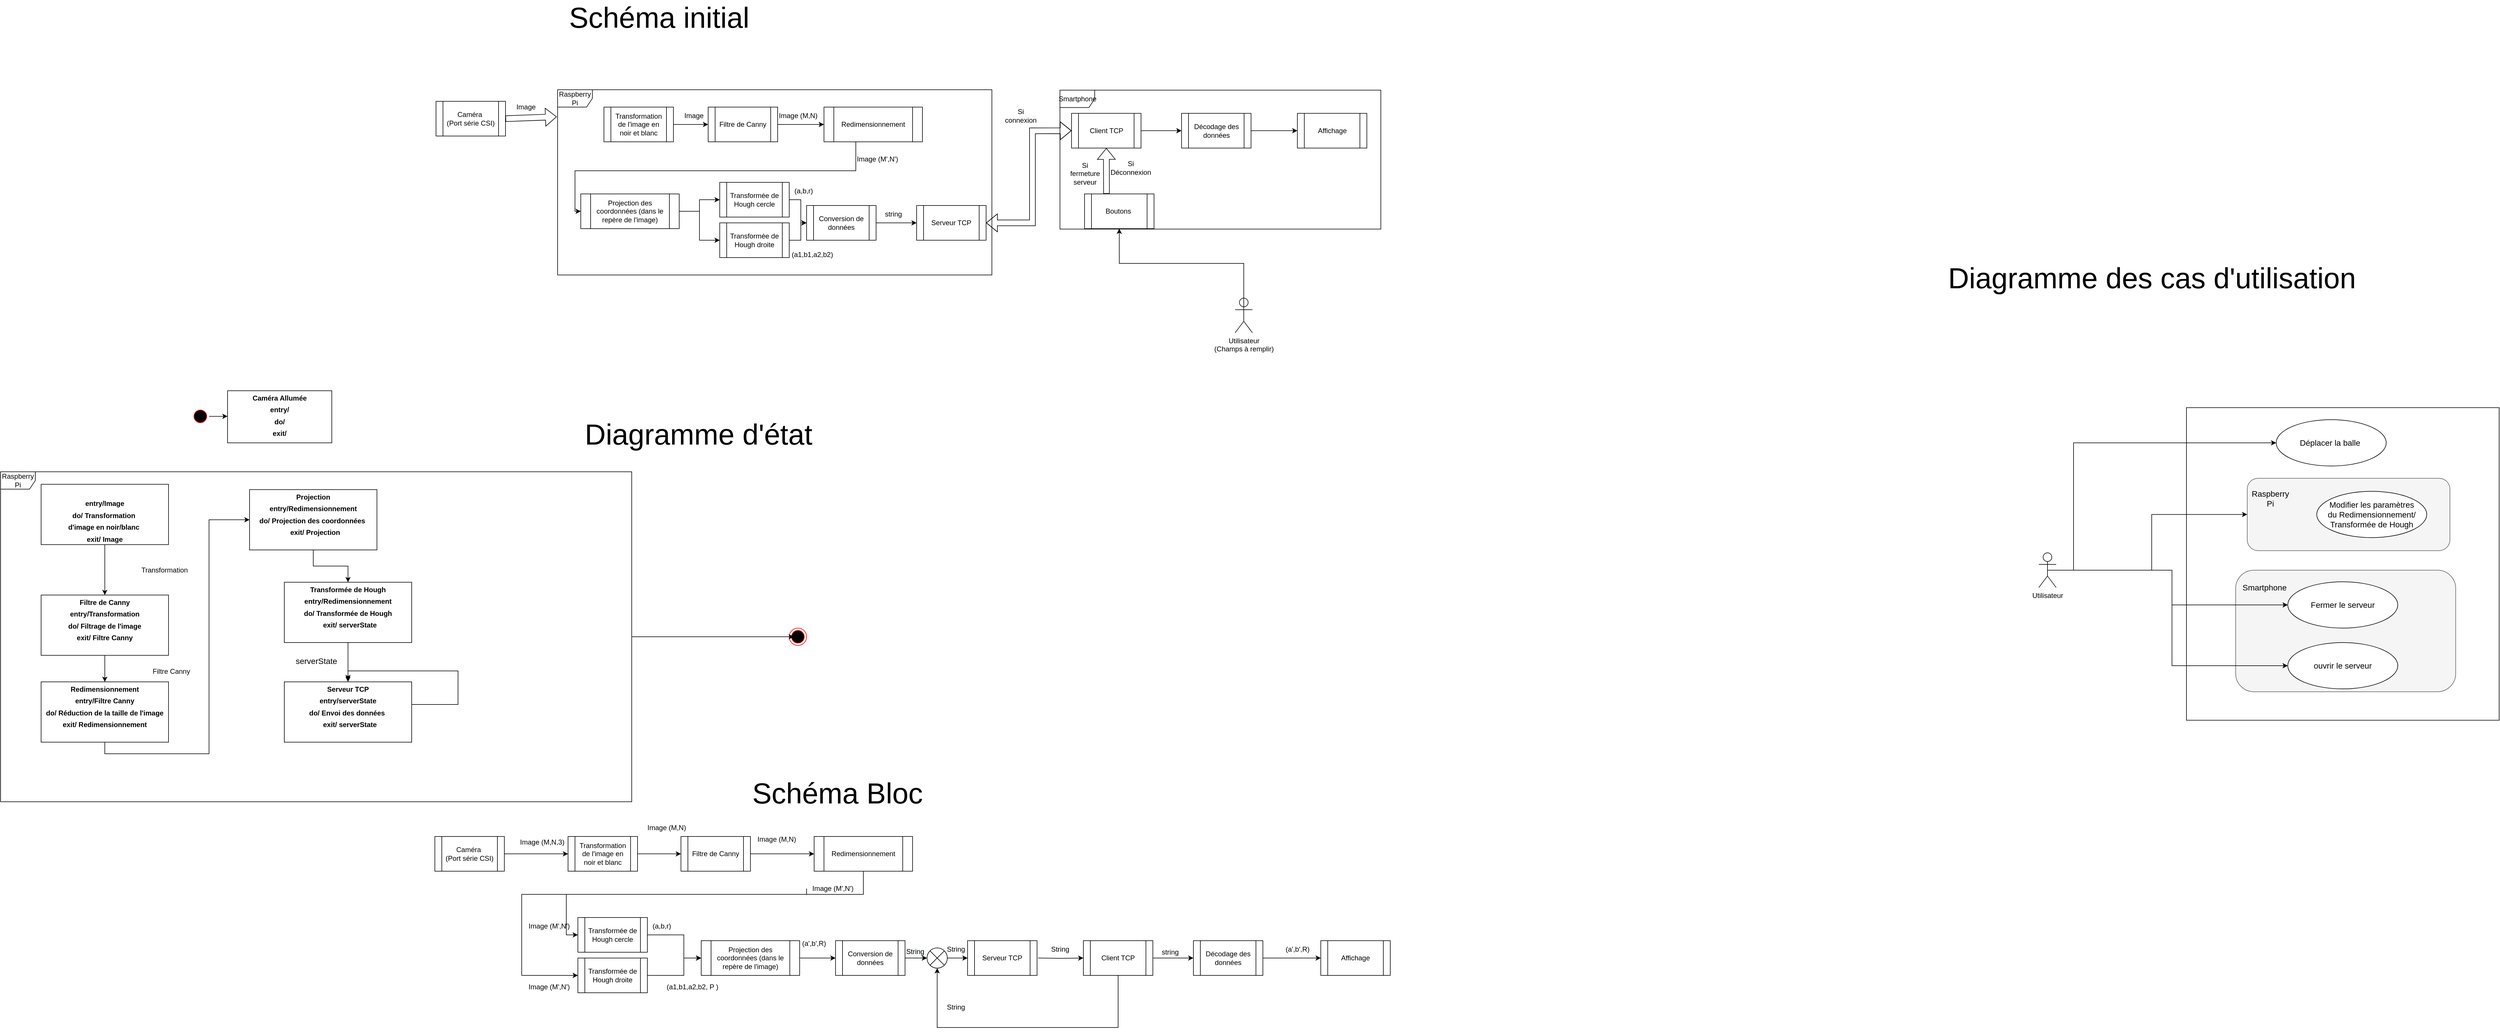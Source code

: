 <mxfile version="18.1.3" type="device"><diagram id="ZWB_1lL8e56oVTvTysJe" name="Page-1"><mxGraphModel dx="2557" dy="2037" grid="1" gridSize="10" guides="1" tooltips="1" connect="1" arrows="1" fold="1" page="1" pageScale="1" pageWidth="827" pageHeight="1169" math="0" shadow="0"><root><mxCell id="0"/><mxCell id="1" parent="0"/><mxCell id="483aCq9XH-C7kz95QiJI-36" value="Raspberry Pi" style="shape=umlFrame;whiteSpace=wrap;html=1;" vertex="1" parent="1"><mxGeometry x="-730" y="150" width="1090" height="570" as="geometry"/></mxCell><mxCell id="483aCq9XH-C7kz95QiJI-91" value="&lt;font style=&quot;font-size: 50px;&quot;&gt;Schéma Bloc&lt;/font&gt;" style="text;html=1;align=center;verticalAlign=middle;resizable=0;points=[];autosize=1;strokeColor=none;fillColor=none;" vertex="1" parent="1"><mxGeometry x="560" y="690" width="310" height="30" as="geometry"/></mxCell><mxCell id="483aCq9XH-C7kz95QiJI-96" value="&lt;font style=&quot;font-size: 50px;&quot;&gt;Diagramme d'état&lt;/font&gt;" style="text;html=1;align=center;verticalAlign=middle;resizable=0;points=[];autosize=1;strokeColor=none;fillColor=none;" vertex="1" parent="1"><mxGeometry x="270" y="70" width="410" height="30" as="geometry"/></mxCell><mxCell id="483aCq9XH-C7kz95QiJI-140" value="Transformation de l'image en noir et blanc" style="shape=process;whiteSpace=wrap;html=1;backgroundOutline=1;" vertex="1" parent="1"><mxGeometry x="250" y="780" width="120" height="60" as="geometry"/></mxCell><mxCell id="483aCq9XH-C7kz95QiJI-142" value="Filtre de Canny" style="shape=process;whiteSpace=wrap;html=1;backgroundOutline=1;" vertex="1" parent="1"><mxGeometry x="445" y="780" width="120" height="60" as="geometry"/></mxCell><mxCell id="483aCq9XH-C7kz95QiJI-144" value="Redimensionnement" style="shape=process;whiteSpace=wrap;html=1;backgroundOutline=1;" vertex="1" parent="1"><mxGeometry x="675" y="780" width="170" height="60" as="geometry"/></mxCell><mxCell id="483aCq9XH-C7kz95QiJI-146" value="Transformée de Hough droite" style="shape=process;whiteSpace=wrap;html=1;backgroundOutline=1;" vertex="1" parent="1"><mxGeometry x="267" y="990" width="120" height="60" as="geometry"/></mxCell><mxCell id="483aCq9XH-C7kz95QiJI-148" value="Transformée de Hough cercle" style="shape=process;whiteSpace=wrap;html=1;backgroundOutline=1;" vertex="1" parent="1"><mxGeometry x="267" y="920" width="120" height="60" as="geometry"/></mxCell><mxCell id="483aCq9XH-C7kz95QiJI-150" value="Conversion de données" style="shape=process;whiteSpace=wrap;html=1;backgroundOutline=1;" vertex="1" parent="1"><mxGeometry x="712" y="960" width="120" height="60" as="geometry"/></mxCell><mxCell id="483aCq9XH-C7kz95QiJI-158" value="Caméra&amp;nbsp;&lt;br&gt;(Port série CSI)" style="shape=process;whiteSpace=wrap;html=1;backgroundOutline=1;" vertex="1" parent="1"><mxGeometry x="20" y="780" width="120" height="60" as="geometry"/></mxCell><mxCell id="483aCq9XH-C7kz95QiJI-161" value="Client TCP" style="shape=process;whiteSpace=wrap;html=1;backgroundOutline=1;" vertex="1" parent="1"><mxGeometry x="1140" y="960" width="120" height="60" as="geometry"/></mxCell><mxCell id="483aCq9XH-C7kz95QiJI-163" value="Décodage des données" style="shape=process;whiteSpace=wrap;html=1;backgroundOutline=1;" vertex="1" parent="1"><mxGeometry x="1330" y="960" width="120" height="60" as="geometry"/></mxCell><mxCell id="483aCq9XH-C7kz95QiJI-164" value="Affichage" style="shape=process;whiteSpace=wrap;html=1;backgroundOutline=1;" vertex="1" parent="1"><mxGeometry x="1550" y="960" width="120" height="60" as="geometry"/></mxCell><mxCell id="483aCq9XH-C7kz95QiJI-170" value="Image (M,N,3)" style="text;html=1;align=center;verticalAlign=middle;resizable=0;points=[];autosize=1;strokeColor=none;fillColor=none;" vertex="1" parent="1"><mxGeometry x="160" y="780" width="90" height="20" as="geometry"/></mxCell><mxCell id="483aCq9XH-C7kz95QiJI-174" value="(a,b,r)" style="text;html=1;strokeColor=none;fillColor=none;align=center;verticalAlign=middle;whiteSpace=wrap;rounded=0;" vertex="1" parent="1"><mxGeometry x="382" y="920" width="60" height="30" as="geometry"/></mxCell><mxCell id="483aCq9XH-C7kz95QiJI-178" value="&lt;span style=&quot;color: rgb(0, 0, 0); font-family: Helvetica; font-size: 12px; font-style: normal; font-variant-ligatures: normal; font-variant-caps: normal; font-weight: 400; letter-spacing: normal; orphans: 2; text-align: center; text-indent: 0px; text-transform: none; widows: 2; word-spacing: 0px; -webkit-text-stroke-width: 0px; background-color: rgb(248, 249, 250); text-decoration-thickness: initial; text-decoration-style: initial; text-decoration-color: initial; float: none; display: inline !important;&quot;&gt;String&lt;/span&gt;" style="text;whiteSpace=wrap;html=1;fontSize=12;" vertex="1" parent="1"><mxGeometry x="832" y="965" width="50" height="30" as="geometry"/></mxCell><mxCell id="483aCq9XH-C7kz95QiJI-184" value="Image (M,N)" style="text;html=1;align=center;verticalAlign=middle;resizable=0;points=[];autosize=1;strokeColor=none;fillColor=none;" vertex="1" parent="1"><mxGeometry x="380" y="755" width="80" height="20" as="geometry"/></mxCell><mxCell id="483aCq9XH-C7kz95QiJI-186" value="Image (M,N)" style="text;html=1;align=center;verticalAlign=middle;resizable=0;points=[];autosize=1;strokeColor=none;fillColor=none;" vertex="1" parent="1"><mxGeometry x="570" y="775" width="80" height="20" as="geometry"/></mxCell><mxCell id="483aCq9XH-C7kz95QiJI-187" value="String" style="text;html=1;strokeColor=none;fillColor=none;align=center;verticalAlign=middle;whiteSpace=wrap;rounded=0;fontSize=12;" vertex="1" parent="1"><mxGeometry x="890" y="1060" width="60" height="30" as="geometry"/></mxCell><mxCell id="483aCq9XH-C7kz95QiJI-188" value="String" style="text;html=1;strokeColor=none;fillColor=none;align=center;verticalAlign=middle;whiteSpace=wrap;rounded=0;fontSize=12;" vertex="1" parent="1"><mxGeometry x="1070" y="960" width="60" height="30" as="geometry"/></mxCell><mxCell id="483aCq9XH-C7kz95QiJI-190" value="string" style="text;html=1;strokeColor=none;fillColor=none;align=center;verticalAlign=middle;whiteSpace=wrap;rounded=0;fontSize=12;" vertex="1" parent="1"><mxGeometry x="1260" y="965" width="60" height="30" as="geometry"/></mxCell><mxCell id="483aCq9XH-C7kz95QiJI-193" value="Image (M',N')" style="text;html=1;align=center;verticalAlign=middle;resizable=0;points=[];autosize=1;strokeColor=none;fillColor=none;" vertex="1" parent="1"><mxGeometry x="172" y="925" width="90" height="20" as="geometry"/></mxCell><mxCell id="483aCq9XH-C7kz95QiJI-194" value="Image (M',N')" style="text;html=1;align=center;verticalAlign=middle;resizable=0;points=[];autosize=1;strokeColor=none;fillColor=none;" vertex="1" parent="1"><mxGeometry x="172" y="1030" width="90" height="20" as="geometry"/></mxCell><mxCell id="483aCq9XH-C7kz95QiJI-196" value="Raspberry Pi" style="shape=umlFrame;whiteSpace=wrap;html=1;" vertex="1" parent="1"><mxGeometry x="232" y="-510" width="750" height="320" as="geometry"/></mxCell><mxCell id="483aCq9XH-C7kz95QiJI-198" value="Transformation de l'image en noir et blanc" style="shape=process;whiteSpace=wrap;html=1;backgroundOutline=1;" vertex="1" parent="1"><mxGeometry x="312" y="-480" width="120" height="60" as="geometry"/></mxCell><mxCell id="483aCq9XH-C7kz95QiJI-200" value="Filtre de Canny" style="shape=process;whiteSpace=wrap;html=1;backgroundOutline=1;" vertex="1" parent="1"><mxGeometry x="492" y="-480" width="120" height="60" as="geometry"/></mxCell><mxCell id="483aCq9XH-C7kz95QiJI-202" value="Redimensionnement" style="shape=process;whiteSpace=wrap;html=1;backgroundOutline=1;" vertex="1" parent="1"><mxGeometry x="692" y="-480" width="170" height="60" as="geometry"/></mxCell><mxCell id="483aCq9XH-C7kz95QiJI-204" value="Transformée de Hough droite" style="shape=process;whiteSpace=wrap;html=1;backgroundOutline=1;" vertex="1" parent="1"><mxGeometry x="512" y="-280" width="120" height="60" as="geometry"/></mxCell><mxCell id="483aCq9XH-C7kz95QiJI-206" value="Transformée de Hough cercle" style="shape=process;whiteSpace=wrap;html=1;backgroundOutline=1;" vertex="1" parent="1"><mxGeometry x="512" y="-350" width="120" height="60" as="geometry"/></mxCell><mxCell id="483aCq9XH-C7kz95QiJI-208" value="Conversion de données" style="shape=process;whiteSpace=wrap;html=1;backgroundOutline=1;" vertex="1" parent="1"><mxGeometry x="662" y="-310" width="120" height="60" as="geometry"/></mxCell><mxCell id="483aCq9XH-C7kz95QiJI-209" value="Serveur TCP" style="shape=process;whiteSpace=wrap;html=1;backgroundOutline=1;" vertex="1" parent="1"><mxGeometry x="852" y="-310" width="120" height="60" as="geometry"/></mxCell><mxCell id="483aCq9XH-C7kz95QiJI-212" value="Projection des coordonnées (dans le repère de l'image)" style="shape=process;whiteSpace=wrap;html=1;backgroundOutline=1;" vertex="1" parent="1"><mxGeometry x="272" y="-330" width="170" height="60" as="geometry"/></mxCell><mxCell id="483aCq9XH-C7kz95QiJI-213" value="Si Déconnexion" style="text;html=1;strokeColor=none;fillColor=none;align=center;verticalAlign=middle;whiteSpace=wrap;rounded=0;" vertex="1" parent="1"><mxGeometry x="1192" y="-390" width="60" height="30" as="geometry"/></mxCell><mxCell id="483aCq9XH-C7kz95QiJI-214" value="Si fermeture serveur" style="text;html=1;strokeColor=none;fillColor=none;align=center;verticalAlign=middle;whiteSpace=wrap;rounded=0;" vertex="1" parent="1"><mxGeometry x="1113" y="-380" width="60" height="30" as="geometry"/></mxCell><mxCell id="483aCq9XH-C7kz95QiJI-215" value="Si connexion" style="text;html=1;strokeColor=none;fillColor=none;align=center;verticalAlign=middle;whiteSpace=wrap;rounded=0;" vertex="1" parent="1"><mxGeometry x="1002" y="-480" width="60" height="30" as="geometry"/></mxCell><mxCell id="483aCq9XH-C7kz95QiJI-216" value="Caméra&amp;nbsp;&lt;br&gt;(Port série CSI)" style="shape=process;whiteSpace=wrap;html=1;backgroundOutline=1;" vertex="1" parent="1"><mxGeometry x="22" y="-490" width="120" height="60" as="geometry"/></mxCell><mxCell id="483aCq9XH-C7kz95QiJI-217" value="Smartphone" style="shape=umlFrame;whiteSpace=wrap;html=1;" vertex="1" parent="1"><mxGeometry x="1099.55" y="-509.2" width="554.15" height="240" as="geometry"/></mxCell><mxCell id="483aCq9XH-C7kz95QiJI-219" value="Client TCP" style="shape=process;whiteSpace=wrap;html=1;backgroundOutline=1;" vertex="1" parent="1"><mxGeometry x="1119.55" y="-469.2" width="120" height="60" as="geometry"/></mxCell><mxCell id="483aCq9XH-C7kz95QiJI-221" value="Décodage des données" style="shape=process;whiteSpace=wrap;html=1;backgroundOutline=1;" vertex="1" parent="1"><mxGeometry x="1309.55" y="-469.2" width="120" height="60" as="geometry"/></mxCell><mxCell id="483aCq9XH-C7kz95QiJI-222" value="Affichage" style="shape=process;whiteSpace=wrap;html=1;backgroundOutline=1;" vertex="1" parent="1"><mxGeometry x="1509.55" y="-469.2" width="120" height="60" as="geometry"/></mxCell><mxCell id="483aCq9XH-C7kz95QiJI-223" value="Boutons&amp;nbsp;" style="shape=process;whiteSpace=wrap;html=1;backgroundOutline=1;" vertex="1" parent="1"><mxGeometry x="1142" y="-330" width="120" height="60" as="geometry"/></mxCell><mxCell id="483aCq9XH-C7kz95QiJI-226" value="Utilisateur&lt;br&gt;(Champs à remplir)" style="shape=umlActor;verticalLabelPosition=bottom;verticalAlign=top;html=1;outlineConnect=0;" vertex="1" parent="1"><mxGeometry x="1402" y="-150" width="30" height="60" as="geometry"/></mxCell><mxCell id="483aCq9XH-C7kz95QiJI-228" value="Image" style="text;html=1;align=center;verticalAlign=middle;resizable=0;points=[];autosize=1;strokeColor=none;fillColor=none;" vertex="1" parent="1"><mxGeometry x="152" y="-490" width="50" height="20" as="geometry"/></mxCell><mxCell id="483aCq9XH-C7kz95QiJI-229" value="Image" style="text;html=1;align=center;verticalAlign=middle;resizable=0;points=[];autosize=1;strokeColor=none;fillColor=none;" vertex="1" parent="1"><mxGeometry x="442" y="-475" width="50" height="20" as="geometry"/></mxCell><mxCell id="483aCq9XH-C7kz95QiJI-230" value="Image (M,N)" style="text;html=1;align=center;verticalAlign=middle;resizable=0;points=[];autosize=1;strokeColor=none;fillColor=none;" vertex="1" parent="1"><mxGeometry x="607" y="-475" width="80" height="20" as="geometry"/></mxCell><mxCell id="483aCq9XH-C7kz95QiJI-231" value="Image (M',N')" style="text;html=1;align=center;verticalAlign=middle;resizable=0;points=[];autosize=1;strokeColor=none;fillColor=none;" vertex="1" parent="1"><mxGeometry x="739" y="-400" width="90" height="20" as="geometry"/></mxCell><mxCell id="483aCq9XH-C7kz95QiJI-232" value="(a,b,r)" style="text;html=1;strokeColor=none;fillColor=none;align=center;verticalAlign=middle;whiteSpace=wrap;rounded=0;" vertex="1" parent="1"><mxGeometry x="627" y="-350" width="60" height="30" as="geometry"/></mxCell><mxCell id="483aCq9XH-C7kz95QiJI-233" value="(a1,b1,a2,b2)" style="text;html=1;strokeColor=none;fillColor=none;align=center;verticalAlign=middle;whiteSpace=wrap;rounded=0;" vertex="1" parent="1"><mxGeometry x="642" y="-240" width="60" height="30" as="geometry"/></mxCell><mxCell id="483aCq9XH-C7kz95QiJI-234" value="string" style="text;html=1;strokeColor=none;fillColor=none;align=center;verticalAlign=middle;whiteSpace=wrap;rounded=0;" vertex="1" parent="1"><mxGeometry x="782" y="-310" width="60" height="30" as="geometry"/></mxCell><mxCell id="483aCq9XH-C7kz95QiJI-235" value="&lt;span style=&quot;font-size: 50px;&quot;&gt;Schéma initial&lt;/span&gt;" style="text;html=1;align=center;verticalAlign=middle;resizable=0;points=[];autosize=1;strokeColor=none;fillColor=none;" vertex="1" parent="1"><mxGeometry x="242" y="-650" width="330" height="30" as="geometry"/></mxCell><mxCell id="483aCq9XH-C7kz95QiJI-237" value="" style="ellipse;html=1;shape=endState;fillColor=#000000;strokeColor=#ff0000;fontSize=12;" vertex="1" parent="1"><mxGeometry x="632" y="420" width="30" height="30" as="geometry"/></mxCell><mxCell id="483aCq9XH-C7kz95QiJI-238" value="" style="ellipse;html=1;shape=startState;fillColor=#000000;strokeColor=#ff0000;fontSize=12;" vertex="1" parent="1"><mxGeometry x="-400" y="39.2" width="30" height="30" as="geometry"/></mxCell><mxCell id="483aCq9XH-C7kz95QiJI-243" value="&lt;p style=&quot;margin:0px;margin-top:6px;text-align:center;&quot;&gt;&lt;b&gt;Caméra Allumée&lt;/b&gt;&lt;/p&gt;&lt;p style=&quot;margin:0px;margin-top:6px;text-align:center;&quot;&gt;&lt;b&gt;entry/&lt;/b&gt;&lt;/p&gt;&lt;p style=&quot;margin:0px;margin-top:6px;text-align:center;&quot;&gt;&lt;b&gt;do/&lt;/b&gt;&lt;/p&gt;&lt;p style=&quot;margin:0px;margin-top:6px;text-align:center;&quot;&gt;&lt;b&gt;exit/&lt;/b&gt;&lt;/p&gt;" style="align=left;overflow=fill;html=1;dropTarget=0;fontSize=12;" vertex="1" parent="1"><mxGeometry x="-338" y="10" width="180" height="90" as="geometry"/></mxCell><mxCell id="483aCq9XH-C7kz95QiJI-246" value="Projection des coordonnées (dans le repère de l'image)" style="shape=process;whiteSpace=wrap;html=1;backgroundOutline=1;" vertex="1" parent="1"><mxGeometry x="480" y="960" width="170" height="60" as="geometry"/></mxCell><mxCell id="483aCq9XH-C7kz95QiJI-249" value="(a',b',R)" style="text;html=1;strokeColor=none;fillColor=none;align=center;verticalAlign=middle;whiteSpace=wrap;rounded=0;" vertex="1" parent="1"><mxGeometry x="645" y="950" width="60" height="30" as="geometry"/></mxCell><mxCell id="483aCq9XH-C7kz95QiJI-250" value="(a1,b1,a2,b2, P )" style="text;html=1;strokeColor=none;fillColor=none;align=center;verticalAlign=middle;whiteSpace=wrap;rounded=0;" vertex="1" parent="1"><mxGeometry x="340" y="1025" width="250" height="30" as="geometry"/></mxCell><mxCell id="483aCq9XH-C7kz95QiJI-251" value="(a',b',R)" style="text;html=1;strokeColor=none;fillColor=none;align=center;verticalAlign=middle;whiteSpace=wrap;rounded=0;" vertex="1" parent="1"><mxGeometry x="1480" y="960" width="60" height="30" as="geometry"/></mxCell><mxCell id="483aCq9XH-C7kz95QiJI-253" value="Serveur TCP" style="shape=process;whiteSpace=wrap;html=1;backgroundOutline=1;" vertex="1" parent="1"><mxGeometry x="940" y="960" width="120" height="60" as="geometry"/></mxCell><mxCell id="483aCq9XH-C7kz95QiJI-254" value="" style="verticalLabelPosition=bottom;verticalAlign=top;html=1;shape=mxgraph.flowchart.or;fontSize=12;" vertex="1" parent="1"><mxGeometry x="870" y="972.5" width="35" height="35" as="geometry"/></mxCell><mxCell id="483aCq9XH-C7kz95QiJI-256" value="String" style="text;html=1;strokeColor=none;fillColor=none;align=center;verticalAlign=middle;whiteSpace=wrap;rounded=0;fontSize=12;" vertex="1" parent="1"><mxGeometry x="890" y="960" width="60" height="30" as="geometry"/></mxCell><mxCell id="483aCq9XH-C7kz95QiJI-173" value="Image (M',N')" style="text;html=1;align=center;verticalAlign=middle;resizable=0;points=[];autosize=1;strokeColor=none;fillColor=none;" vertex="1" parent="1"><mxGeometry x="662" y="860" width="90" height="20" as="geometry"/></mxCell><mxCell id="483aCq9XH-C7kz95QiJI-259" value="&lt;p style=&quot;margin:0px;margin-top:6px;text-align:center;&quot;&gt;&lt;br&gt;&lt;/p&gt;&lt;p style=&quot;margin:0px;margin-top:6px;text-align:center;&quot;&gt;&lt;b&gt;entry/Image&lt;/b&gt;&lt;/p&gt;&lt;p style=&quot;margin:0px;margin-top:6px;text-align:center;&quot;&gt;&lt;b style=&quot;background-color: initial;&quot;&gt;do/ Transformation&amp;nbsp;&lt;/b&gt;&lt;/p&gt;&lt;p style=&quot;margin:0px;margin-top:6px;text-align:center;&quot;&gt;&lt;b style=&quot;background-color: initial;&quot;&gt;d'image en noir/blanc&amp;nbsp;&lt;/b&gt;&lt;/p&gt;&lt;p style=&quot;margin:0px;margin-top:6px;text-align:center;&quot;&gt;&lt;b style=&quot;background-color: initial;&quot;&gt;exit/ Image&lt;/b&gt;&lt;/p&gt;" style="align=left;overflow=fill;html=1;dropTarget=0;fontSize=12;" vertex="1" parent="1"><mxGeometry x="-660" y="171.6" width="220" height="104.2" as="geometry"/></mxCell><mxCell id="483aCq9XH-C7kz95QiJI-262" value="&lt;p style=&quot;margin:0px;margin-top:6px;text-align:center;&quot;&gt;&lt;b style=&quot;background-color: initial;&quot;&gt;Filtre de Canny&lt;/b&gt;&lt;br&gt;&lt;/p&gt;&lt;p style=&quot;margin:0px;margin-top:6px;text-align:center;&quot;&gt;&lt;b&gt;entry/Transformation&lt;/b&gt;&lt;/p&gt;&lt;p style=&quot;margin:0px;margin-top:6px;text-align:center;&quot;&gt;&lt;b style=&quot;background-color: initial;&quot;&gt;do/&lt;/b&gt;&lt;b style=&quot;background-color: initial;&quot;&gt;&amp;nbsp;Filtrage de l'image&lt;/b&gt;&lt;/p&gt;&lt;p style=&quot;margin:0px;margin-top:6px;text-align:center;&quot;&gt;&lt;b style=&quot;background-color: initial;&quot;&gt;exit/ Filtre Canny&lt;/b&gt;&lt;/p&gt;" style="align=left;overflow=fill;html=1;dropTarget=0;fontSize=12;" vertex="1" parent="1"><mxGeometry x="-660" y="362.9" width="220" height="104.2" as="geometry"/></mxCell><mxCell id="483aCq9XH-C7kz95QiJI-264" value="Transformation&amp;nbsp;" style="text;html=1;strokeColor=none;fillColor=none;align=center;verticalAlign=middle;whiteSpace=wrap;rounded=0;fontSize=12;" vertex="1" parent="1"><mxGeometry x="-520" y="305" width="150" height="30" as="geometry"/></mxCell><mxCell id="483aCq9XH-C7kz95QiJI-265" value="&lt;p style=&quot;margin:0px;margin-top:6px;text-align:center;&quot;&gt;&lt;b style=&quot;background-color: initial;&quot;&gt;Redimensionnement&lt;/b&gt;&lt;br&gt;&lt;/p&gt;&lt;p style=&quot;margin:0px;margin-top:6px;text-align:center;&quot;&gt;&lt;b&gt;entry/Filtre Canny&lt;/b&gt;&lt;/p&gt;&lt;p style=&quot;margin:0px;margin-top:6px;text-align:center;&quot;&gt;&lt;b style=&quot;background-color: initial;&quot;&gt;do/&lt;/b&gt;&lt;b style=&quot;background-color: initial;&quot;&gt;&amp;nbsp;Réduction de la taille de l'image&lt;/b&gt;&lt;/p&gt;&lt;p style=&quot;margin:0px;margin-top:6px;text-align:center;&quot;&gt;&lt;b style=&quot;background-color: initial;&quot;&gt;exit/ Redimensionnement&lt;/b&gt;&lt;/p&gt;" style="align=left;overflow=fill;html=1;dropTarget=0;fontSize=12;" vertex="1" parent="1"><mxGeometry x="-660" y="512.9" width="220" height="104.2" as="geometry"/></mxCell><mxCell id="483aCq9XH-C7kz95QiJI-267" value="Filtre Canny" style="text;html=1;strokeColor=none;fillColor=none;align=center;verticalAlign=middle;whiteSpace=wrap;rounded=0;fontSize=12;" vertex="1" parent="1"><mxGeometry x="-510" y="480" width="150" height="30" as="geometry"/></mxCell><mxCell id="483aCq9XH-C7kz95QiJI-269" value="&lt;p style=&quot;margin:0px;margin-top:6px;text-align:center;&quot;&gt;&lt;b&gt;Projection&lt;/b&gt;&lt;br&gt;&lt;/p&gt;&lt;p style=&quot;margin:0px;margin-top:6px;text-align:center;&quot;&gt;&lt;b&gt;entry/Redimensionnement&lt;/b&gt;&lt;/p&gt;&lt;p style=&quot;margin:0px;margin-top:6px;text-align:center;&quot;&gt;&lt;b style=&quot;background-color: initial;&quot;&gt;do/ Projection des coordonnées&amp;nbsp;&lt;/b&gt;&lt;/p&gt;&lt;p style=&quot;margin:0px;margin-top:6px;text-align:center;&quot;&gt;&lt;b style=&quot;background-color: initial;&quot;&gt;&amp;nbsp;&amp;nbsp;&lt;/b&gt;&lt;b style=&quot;background-color: initial;&quot;&gt;exit/ Projection&lt;/b&gt;&lt;/p&gt;" style="align=left;overflow=fill;html=1;dropTarget=0;fontSize=12;" vertex="1" parent="1"><mxGeometry x="-300" y="180.8" width="220" height="104.2" as="geometry"/></mxCell><mxCell id="483aCq9XH-C7kz95QiJI-272" value="&lt;p style=&quot;margin:0px;margin-top:6px;text-align:center;&quot;&gt;&lt;b&gt;Serveur TCP&lt;/b&gt;&lt;br&gt;&lt;/p&gt;&lt;p style=&quot;margin:0px;margin-top:6px;text-align:center;&quot;&gt;&lt;b&gt;entry/serverState&lt;/b&gt;&lt;/p&gt;&lt;p style=&quot;margin:0px;margin-top:6px;text-align:center;&quot;&gt;&lt;b style=&quot;background-color: initial;&quot;&gt;do/ Envoi des données&amp;nbsp;&lt;/b&gt;&lt;/p&gt;&lt;p style=&quot;margin:0px;margin-top:6px;text-align:center;&quot;&gt;&lt;b style=&quot;background-color: initial;&quot;&gt;&amp;nbsp;&amp;nbsp;&lt;/b&gt;&lt;b style=&quot;background-color: initial;&quot;&gt;exit/ serverState&lt;/b&gt;&lt;/p&gt;" style="align=left;overflow=fill;html=1;dropTarget=0;fontSize=12;" vertex="1" parent="1"><mxGeometry x="-240" y="512.9" width="220" height="104.2" as="geometry"/></mxCell><mxCell id="483aCq9XH-C7kz95QiJI-274" value="&lt;p style=&quot;margin:0px;margin-top:6px;text-align:center;&quot;&gt;&lt;b&gt;Transformée de Hough&lt;/b&gt;&lt;br&gt;&lt;/p&gt;&lt;p style=&quot;margin:0px;margin-top:6px;text-align:center;&quot;&gt;&lt;b&gt;entry/Redimensionnement&lt;/b&gt;&lt;/p&gt;&lt;p style=&quot;margin:0px;margin-top:6px;text-align:center;&quot;&gt;&lt;b style=&quot;background-color: initial;&quot;&gt;do/ Transformée de Hough&lt;/b&gt;&lt;/p&gt;&lt;p style=&quot;margin:0px;margin-top:6px;text-align:center;&quot;&gt;&lt;b style=&quot;background-color: initial;&quot;&gt;&amp;nbsp;&amp;nbsp;&lt;/b&gt;&lt;b style=&quot;background-color: initial;&quot;&gt;exit/ serverState&lt;/b&gt;&lt;/p&gt;" style="align=left;overflow=fill;html=1;dropTarget=0;fontSize=12;" vertex="1" parent="1"><mxGeometry x="-240" y="340.8" width="220" height="104.2" as="geometry"/></mxCell><mxCell id="483aCq9XH-C7kz95QiJI-277" value="&lt;font style=&quot;font-size: 14px;&quot;&gt;serverState&lt;/font&gt;" style="text;html=1;align=center;verticalAlign=middle;resizable=0;points=[];autosize=1;strokeColor=none;fillColor=none;fontSize=12;" vertex="1" parent="1"><mxGeometry x="-230" y="467.1" width="90" height="20" as="geometry"/></mxCell><mxCell id="483aCq9XH-C7kz95QiJI-292" value="Utilisateur" style="shape=umlActor;verticalLabelPosition=bottom;verticalAlign=top;html=1;outlineConnect=0;" vertex="1" parent="1"><mxGeometry x="2790" y="290.0" width="30" height="60" as="geometry"/></mxCell><mxCell id="483aCq9XH-C7kz95QiJI-294" value="&lt;font style=&quot;font-size: 50px;&quot;&gt;Diagramme des cas d'utilisation&lt;/font&gt;" style="text;html=1;align=center;verticalAlign=middle;resizable=0;points=[];autosize=1;strokeColor=none;fillColor=none;" vertex="1" parent="1"><mxGeometry x="2625" y="-200" width="720" height="30" as="geometry"/></mxCell><mxCell id="483aCq9XH-C7kz95QiJI-297" value="" style="whiteSpace=wrap;html=1;aspect=fixed;fontSize=14;" vertex="1" parent="1"><mxGeometry x="3045" y="39.2" width="540" height="540" as="geometry"/></mxCell><mxCell id="483aCq9XH-C7kz95QiJI-298" value="Déplacer la balle&amp;nbsp;" style="ellipse;whiteSpace=wrap;html=1;fontSize=14;" vertex="1" parent="1"><mxGeometry x="3200" y="60" width="190" height="80" as="geometry"/></mxCell><mxCell id="483aCq9XH-C7kz95QiJI-303" value="" style="rounded=1;whiteSpace=wrap;html=1;fontSize=14;fillColor=#f5f5f5;fontColor=#333333;strokeColor=#666666;" vertex="1" parent="1"><mxGeometry x="3130" y="320" width="380" height="210" as="geometry"/></mxCell><mxCell id="483aCq9XH-C7kz95QiJI-300" value="ouvrir le serveur" style="ellipse;whiteSpace=wrap;html=1;fontSize=14;" vertex="1" parent="1"><mxGeometry x="3220" y="445" width="190" height="80" as="geometry"/></mxCell><mxCell id="483aCq9XH-C7kz95QiJI-299" value="Fermer le serveur" style="ellipse;whiteSpace=wrap;html=1;fontSize=14;" vertex="1" parent="1"><mxGeometry x="3220" y="340" width="190" height="80" as="geometry"/></mxCell><mxCell id="483aCq9XH-C7kz95QiJI-304" value="Smartphone" style="text;html=1;strokeColor=none;fillColor=none;align=center;verticalAlign=middle;whiteSpace=wrap;rounded=0;fontSize=14;" vertex="1" parent="1"><mxGeometry x="3150" y="335" width="60" height="30" as="geometry"/></mxCell><mxCell id="483aCq9XH-C7kz95QiJI-306" value="" style="rounded=1;whiteSpace=wrap;html=1;fontSize=14;fillColor=#f5f5f5;fontColor=#333333;strokeColor=#666666;" vertex="1" parent="1"><mxGeometry x="3150" y="161.2" width="350" height="125" as="geometry"/></mxCell><mxCell id="483aCq9XH-C7kz95QiJI-302" value="Modifier les paramètres&lt;br&gt;du Redimensionnement/&lt;br&gt;Transformée de Hough" style="ellipse;whiteSpace=wrap;html=1;fontSize=14;" vertex="1" parent="1"><mxGeometry x="3270" y="183.7" width="190" height="80" as="geometry"/></mxCell><mxCell id="483aCq9XH-C7kz95QiJI-305" value="Raspberry Pi" style="text;html=1;strokeColor=none;fillColor=none;align=center;verticalAlign=middle;whiteSpace=wrap;rounded=0;fontSize=14;" vertex="1" parent="1"><mxGeometry x="3160" y="180.8" width="60" height="30" as="geometry"/></mxCell><mxCell id="483aCq9XH-C7kz95QiJI-279" style="edgeStyle=orthogonalEdgeStyle;rounded=0;orthogonalLoop=1;jettySize=auto;html=1;fontSize=14;" edge="1" parent="1" source="483aCq9XH-C7kz95QiJI-36"><mxGeometry relative="1" as="geometry"><mxPoint x="640" y="435" as="targetPoint"/></mxGeometry></mxCell><mxCell id="483aCq9XH-C7kz95QiJI-139" style="edgeStyle=orthogonalEdgeStyle;rounded=0;orthogonalLoop=1;jettySize=auto;html=1;exitX=1;exitY=0.5;exitDx=0;exitDy=0;" edge="1" parent="1" source="483aCq9XH-C7kz95QiJI-140" target="483aCq9XH-C7kz95QiJI-142"><mxGeometry relative="1" as="geometry"/></mxCell><mxCell id="483aCq9XH-C7kz95QiJI-185" style="edgeStyle=orthogonalEdgeStyle;rounded=0;orthogonalLoop=1;jettySize=auto;html=1;exitX=1;exitY=0.5;exitDx=0;exitDy=0;entryX=0;entryY=0.5;entryDx=0;entryDy=0;fontSize=12;" edge="1" parent="1" source="483aCq9XH-C7kz95QiJI-142" target="483aCq9XH-C7kz95QiJI-144"><mxGeometry relative="1" as="geometry"/></mxCell><mxCell id="483aCq9XH-C7kz95QiJI-145" style="edgeStyle=orthogonalEdgeStyle;rounded=0;orthogonalLoop=1;jettySize=auto;html=1;exitX=1;exitY=0.5;exitDx=0;exitDy=0;entryX=0;entryY=0.5;entryDx=0;entryDy=0;" edge="1" parent="1" source="483aCq9XH-C7kz95QiJI-146" target="483aCq9XH-C7kz95QiJI-246"><mxGeometry relative="1" as="geometry"><mxPoint x="500" y="990" as="targetPoint"/><Array as="points"><mxPoint x="450" y="1020"/><mxPoint x="450" y="990"/></Array></mxGeometry></mxCell><mxCell id="483aCq9XH-C7kz95QiJI-147" style="edgeStyle=orthogonalEdgeStyle;rounded=0;orthogonalLoop=1;jettySize=auto;html=1;exitX=1;exitY=0.5;exitDx=0;exitDy=0;entryX=0;entryY=0.5;entryDx=0;entryDy=0;" edge="1" parent="1" source="483aCq9XH-C7kz95QiJI-148" target="483aCq9XH-C7kz95QiJI-246"><mxGeometry relative="1" as="geometry"><mxPoint x="500" y="990" as="targetPoint"/><Array as="points"><mxPoint x="450" y="950"/><mxPoint x="450" y="990"/></Array></mxGeometry></mxCell><mxCell id="483aCq9XH-C7kz95QiJI-149" style="edgeStyle=orthogonalEdgeStyle;rounded=0;orthogonalLoop=1;jettySize=auto;html=1;exitX=1;exitY=0.5;exitDx=0;exitDy=0;entryX=0;entryY=0.5;entryDx=0;entryDy=0;" edge="1" parent="1" source="483aCq9XH-C7kz95QiJI-150"><mxGeometry relative="1" as="geometry"><mxPoint x="870" y="990.0" as="targetPoint"/></mxGeometry></mxCell><mxCell id="483aCq9XH-C7kz95QiJI-152" style="edgeStyle=orthogonalEdgeStyle;rounded=0;orthogonalLoop=1;jettySize=auto;html=1;exitX=0.5;exitY=1;exitDx=0;exitDy=0;entryX=0;entryY=0.5;entryDx=0;entryDy=0;" edge="1" parent="1" source="483aCq9XH-C7kz95QiJI-144" target="483aCq9XH-C7kz95QiJI-148"><mxGeometry relative="1" as="geometry"><mxPoint x="272" y="975" as="sourcePoint"/></mxGeometry></mxCell><mxCell id="483aCq9XH-C7kz95QiJI-153" style="edgeStyle=orthogonalEdgeStyle;rounded=0;orthogonalLoop=1;jettySize=auto;html=1;exitX=0.5;exitY=1;exitDx=0;exitDy=0;entryX=0;entryY=0.5;entryDx=0;entryDy=0;startArrow=none;" edge="1" parent="1" source="483aCq9XH-C7kz95QiJI-173" target="483aCq9XH-C7kz95QiJI-146"><mxGeometry relative="1" as="geometry"><mxPoint x="272" y="975" as="sourcePoint"/><Array as="points"><mxPoint x="170" y="880"/><mxPoint x="170" y="1020"/></Array></mxGeometry></mxCell><mxCell id="483aCq9XH-C7kz95QiJI-183" style="edgeStyle=orthogonalEdgeStyle;rounded=0;orthogonalLoop=1;jettySize=auto;html=1;exitX=1;exitY=0.5;exitDx=0;exitDy=0;fontSize=12;" edge="1" parent="1" source="483aCq9XH-C7kz95QiJI-158" target="483aCq9XH-C7kz95QiJI-140"><mxGeometry relative="1" as="geometry"/></mxCell><mxCell id="483aCq9XH-C7kz95QiJI-160" style="edgeStyle=orthogonalEdgeStyle;rounded=0;orthogonalLoop=1;jettySize=auto;html=1;exitX=1;exitY=0.5;exitDx=0;exitDy=0;" edge="1" parent="1" source="483aCq9XH-C7kz95QiJI-161" target="483aCq9XH-C7kz95QiJI-163"><mxGeometry relative="1" as="geometry"/></mxCell><mxCell id="483aCq9XH-C7kz95QiJI-180" style="edgeStyle=orthogonalEdgeStyle;rounded=0;orthogonalLoop=1;jettySize=auto;html=1;exitX=0.5;exitY=1;exitDx=0;exitDy=0;fontSize=12;entryX=0.5;entryY=1;entryDx=0;entryDy=0;entryPerimeter=0;" edge="1" parent="1" source="483aCq9XH-C7kz95QiJI-161" target="483aCq9XH-C7kz95QiJI-254"><mxGeometry relative="1" as="geometry"><mxPoint x="1044.5" y="1007.5" as="targetPoint"/><Array as="points"><mxPoint x="1200" y="1110"/><mxPoint x="888" y="1110"/></Array></mxGeometry></mxCell><mxCell id="483aCq9XH-C7kz95QiJI-162" style="edgeStyle=orthogonalEdgeStyle;rounded=0;orthogonalLoop=1;jettySize=auto;html=1;exitX=1;exitY=0.5;exitDx=0;exitDy=0;" edge="1" parent="1" source="483aCq9XH-C7kz95QiJI-163" target="483aCq9XH-C7kz95QiJI-164"><mxGeometry relative="1" as="geometry"/></mxCell><mxCell id="483aCq9XH-C7kz95QiJI-182" style="edgeStyle=orthogonalEdgeStyle;rounded=0;orthogonalLoop=1;jettySize=auto;html=1;exitX=1;exitY=0.5;exitDx=0;exitDy=0;exitPerimeter=0;fontSize=12;" edge="1" parent="1" target="483aCq9XH-C7kz95QiJI-161"><mxGeometry relative="1" as="geometry"><mxPoint x="1062" y="990.0" as="sourcePoint"/></mxGeometry></mxCell><mxCell id="483aCq9XH-C7kz95QiJI-195" value="" style="shape=flexArrow;endArrow=classic;html=1;rounded=0;entryX=-0.002;entryY=0.146;entryDx=0;entryDy=0;entryPerimeter=0;exitX=1;exitY=0.5;exitDx=0;exitDy=0;" edge="1" parent="1" source="483aCq9XH-C7kz95QiJI-216" target="483aCq9XH-C7kz95QiJI-196"><mxGeometry width="50" height="50" relative="1" as="geometry"><mxPoint x="-16.184" y="-473.39" as="sourcePoint"/><mxPoint x="122" y="-471" as="targetPoint"/></mxGeometry></mxCell><mxCell id="483aCq9XH-C7kz95QiJI-197" style="edgeStyle=orthogonalEdgeStyle;rounded=0;orthogonalLoop=1;jettySize=auto;html=1;exitX=1;exitY=0.5;exitDx=0;exitDy=0;" edge="1" parent="1" source="483aCq9XH-C7kz95QiJI-198" target="483aCq9XH-C7kz95QiJI-200"><mxGeometry relative="1" as="geometry"/></mxCell><mxCell id="483aCq9XH-C7kz95QiJI-199" style="edgeStyle=orthogonalEdgeStyle;rounded=0;orthogonalLoop=1;jettySize=auto;html=1;exitX=1;exitY=0.5;exitDx=0;exitDy=0;" edge="1" parent="1" source="483aCq9XH-C7kz95QiJI-200" target="483aCq9XH-C7kz95QiJI-202"><mxGeometry relative="1" as="geometry"/></mxCell><mxCell id="483aCq9XH-C7kz95QiJI-201" style="edgeStyle=orthogonalEdgeStyle;rounded=0;orthogonalLoop=1;jettySize=auto;html=1;entryX=0;entryY=0.5;entryDx=0;entryDy=0;" edge="1" parent="1" source="483aCq9XH-C7kz95QiJI-202" target="483aCq9XH-C7kz95QiJI-212"><mxGeometry relative="1" as="geometry"><Array as="points"><mxPoint x="747" y="-370"/><mxPoint x="262" y="-370"/><mxPoint x="262" y="-300"/></Array></mxGeometry></mxCell><mxCell id="483aCq9XH-C7kz95QiJI-203" style="edgeStyle=orthogonalEdgeStyle;rounded=0;orthogonalLoop=1;jettySize=auto;html=1;exitX=1;exitY=0.5;exitDx=0;exitDy=0;entryX=0;entryY=0.5;entryDx=0;entryDy=0;" edge="1" parent="1" source="483aCq9XH-C7kz95QiJI-204" target="483aCq9XH-C7kz95QiJI-208"><mxGeometry relative="1" as="geometry"/></mxCell><mxCell id="483aCq9XH-C7kz95QiJI-205" style="edgeStyle=orthogonalEdgeStyle;rounded=0;orthogonalLoop=1;jettySize=auto;html=1;exitX=1;exitY=0.5;exitDx=0;exitDy=0;entryX=0;entryY=0.5;entryDx=0;entryDy=0;" edge="1" parent="1" source="483aCq9XH-C7kz95QiJI-206" target="483aCq9XH-C7kz95QiJI-208"><mxGeometry relative="1" as="geometry"/></mxCell><mxCell id="483aCq9XH-C7kz95QiJI-207" style="edgeStyle=orthogonalEdgeStyle;rounded=0;orthogonalLoop=1;jettySize=auto;html=1;exitX=1;exitY=0.5;exitDx=0;exitDy=0;entryX=0;entryY=0.5;entryDx=0;entryDy=0;" edge="1" parent="1" source="483aCq9XH-C7kz95QiJI-208" target="483aCq9XH-C7kz95QiJI-209"><mxGeometry relative="1" as="geometry"/></mxCell><mxCell id="483aCq9XH-C7kz95QiJI-210" style="edgeStyle=orthogonalEdgeStyle;rounded=0;orthogonalLoop=1;jettySize=auto;html=1;exitX=1;exitY=0.5;exitDx=0;exitDy=0;" edge="1" parent="1" source="483aCq9XH-C7kz95QiJI-212" target="483aCq9XH-C7kz95QiJI-206"><mxGeometry relative="1" as="geometry"/></mxCell><mxCell id="483aCq9XH-C7kz95QiJI-211" style="edgeStyle=orthogonalEdgeStyle;rounded=0;orthogonalLoop=1;jettySize=auto;html=1;exitX=1;exitY=0.5;exitDx=0;exitDy=0;entryX=0;entryY=0.5;entryDx=0;entryDy=0;" edge="1" parent="1" source="483aCq9XH-C7kz95QiJI-212" target="483aCq9XH-C7kz95QiJI-204"><mxGeometry relative="1" as="geometry"/></mxCell><mxCell id="483aCq9XH-C7kz95QiJI-218" style="edgeStyle=orthogonalEdgeStyle;rounded=0;orthogonalLoop=1;jettySize=auto;html=1;exitX=1;exitY=0.5;exitDx=0;exitDy=0;" edge="1" parent="1" source="483aCq9XH-C7kz95QiJI-219" target="483aCq9XH-C7kz95QiJI-221"><mxGeometry relative="1" as="geometry"/></mxCell><mxCell id="483aCq9XH-C7kz95QiJI-220" style="edgeStyle=orthogonalEdgeStyle;rounded=0;orthogonalLoop=1;jettySize=auto;html=1;exitX=1;exitY=0.5;exitDx=0;exitDy=0;" edge="1" parent="1" source="483aCq9XH-C7kz95QiJI-221" target="483aCq9XH-C7kz95QiJI-222"><mxGeometry relative="1" as="geometry"/></mxCell><mxCell id="483aCq9XH-C7kz95QiJI-224" value="" style="shape=flexArrow;endArrow=classic;startArrow=classic;html=1;rounded=0;exitX=1;exitY=0.5;exitDx=0;exitDy=0;entryX=0;entryY=0.5;entryDx=0;entryDy=0;" edge="1" parent="1" source="483aCq9XH-C7kz95QiJI-209" target="483aCq9XH-C7kz95QiJI-219"><mxGeometry width="100" height="100" relative="1" as="geometry"><mxPoint x="1072" y="-190" as="sourcePoint"/><mxPoint x="1099.55" y="-439.2" as="targetPoint"/><Array as="points"><mxPoint x="992" y="-280"/><mxPoint x="1052" y="-280"/><mxPoint x="1052" y="-439"/></Array></mxGeometry></mxCell><mxCell id="483aCq9XH-C7kz95QiJI-225" style="edgeStyle=orthogonalEdgeStyle;rounded=0;orthogonalLoop=1;jettySize=auto;html=1;exitX=0.5;exitY=0.5;exitDx=0;exitDy=0;exitPerimeter=0;" edge="1" parent="1" source="483aCq9XH-C7kz95QiJI-226"><mxGeometry relative="1" as="geometry"><mxPoint x="1202" y="-270" as="targetPoint"/><Array as="points"><mxPoint x="1417" y="-210"/><mxPoint x="1202" y="-210"/><mxPoint x="1202" y="-270"/></Array></mxGeometry></mxCell><mxCell id="483aCq9XH-C7kz95QiJI-227" value="" style="shape=flexArrow;endArrow=classic;html=1;rounded=0;exitX=0.316;exitY=-0.005;exitDx=0;exitDy=0;exitPerimeter=0;" edge="1" parent="1" source="483aCq9XH-C7kz95QiJI-223" target="483aCq9XH-C7kz95QiJI-219"><mxGeometry width="50" height="50" relative="1" as="geometry"><mxPoint x="1184.55" y="-330" as="sourcePoint"/><mxPoint x="1234.55" y="-380" as="targetPoint"/></mxGeometry></mxCell><mxCell id="483aCq9XH-C7kz95QiJI-258" style="edgeStyle=orthogonalEdgeStyle;rounded=0;orthogonalLoop=1;jettySize=auto;html=1;exitX=1;exitY=0.5;exitDx=0;exitDy=0;entryX=0;entryY=0.5;entryDx=0;entryDy=0;fontSize=12;" edge="1" parent="1" source="483aCq9XH-C7kz95QiJI-238" target="483aCq9XH-C7kz95QiJI-243"><mxGeometry relative="1" as="geometry"/></mxCell><mxCell id="483aCq9XH-C7kz95QiJI-248" style="edgeStyle=orthogonalEdgeStyle;rounded=0;orthogonalLoop=1;jettySize=auto;html=1;exitX=1;exitY=0.5;exitDx=0;exitDy=0;entryX=0;entryY=0.5;entryDx=0;entryDy=0;fontSize=12;" edge="1" parent="1" source="483aCq9XH-C7kz95QiJI-246" target="483aCq9XH-C7kz95QiJI-150"><mxGeometry relative="1" as="geometry"><mxPoint x="687" y="990" as="targetPoint"/></mxGeometry></mxCell><mxCell id="483aCq9XH-C7kz95QiJI-255" style="edgeStyle=orthogonalEdgeStyle;rounded=0;orthogonalLoop=1;jettySize=auto;html=1;exitX=1;exitY=0.5;exitDx=0;exitDy=0;exitPerimeter=0;entryX=0;entryY=0.5;entryDx=0;entryDy=0;fontSize=12;" edge="1" parent="1" source="483aCq9XH-C7kz95QiJI-254" target="483aCq9XH-C7kz95QiJI-253"><mxGeometry relative="1" as="geometry"/></mxCell><mxCell id="483aCq9XH-C7kz95QiJI-257" value="" style="edgeStyle=orthogonalEdgeStyle;rounded=0;orthogonalLoop=1;jettySize=auto;html=1;exitX=0.5;exitY=1;exitDx=0;exitDy=0;entryX=0;entryY=0.5;entryDx=0;entryDy=0;endArrow=none;" edge="1" parent="1" source="483aCq9XH-C7kz95QiJI-144" target="483aCq9XH-C7kz95QiJI-173"><mxGeometry relative="1" as="geometry"><mxPoint x="760" y="840" as="sourcePoint"/><mxPoint x="267" y="1020" as="targetPoint"/><Array as="points"><mxPoint x="760" y="880"/></Array></mxGeometry></mxCell><mxCell id="483aCq9XH-C7kz95QiJI-263" style="edgeStyle=orthogonalEdgeStyle;rounded=0;orthogonalLoop=1;jettySize=auto;html=1;exitX=0.5;exitY=1;exitDx=0;exitDy=0;fontSize=12;" edge="1" parent="1" source="483aCq9XH-C7kz95QiJI-259" target="483aCq9XH-C7kz95QiJI-262"><mxGeometry relative="1" as="geometry"/></mxCell><mxCell id="483aCq9XH-C7kz95QiJI-266" style="edgeStyle=orthogonalEdgeStyle;rounded=0;orthogonalLoop=1;jettySize=auto;html=1;exitX=0.5;exitY=1;exitDx=0;exitDy=0;fontSize=12;" edge="1" parent="1" source="483aCq9XH-C7kz95QiJI-262" target="483aCq9XH-C7kz95QiJI-265"><mxGeometry relative="1" as="geometry"/></mxCell><mxCell id="483aCq9XH-C7kz95QiJI-270" style="edgeStyle=orthogonalEdgeStyle;rounded=0;orthogonalLoop=1;jettySize=auto;html=1;exitX=0.5;exitY=1;exitDx=0;exitDy=0;entryX=0;entryY=0.5;entryDx=0;entryDy=0;fontSize=12;" edge="1" parent="1" source="483aCq9XH-C7kz95QiJI-265" target="483aCq9XH-C7kz95QiJI-269"><mxGeometry relative="1" as="geometry"/></mxCell><mxCell id="483aCq9XH-C7kz95QiJI-275" style="edgeStyle=orthogonalEdgeStyle;rounded=0;orthogonalLoop=1;jettySize=auto;html=1;exitX=0.5;exitY=1;exitDx=0;exitDy=0;entryX=0.5;entryY=0;entryDx=0;entryDy=0;fontSize=12;" edge="1" parent="1" source="483aCq9XH-C7kz95QiJI-269" target="483aCq9XH-C7kz95QiJI-274"><mxGeometry relative="1" as="geometry"/></mxCell><mxCell id="483aCq9XH-C7kz95QiJI-273" style="edgeStyle=orthogonalEdgeStyle;rounded=0;orthogonalLoop=1;jettySize=auto;html=1;exitX=1;exitY=0.5;exitDx=0;exitDy=0;fontSize=12;" edge="1" parent="1" source="483aCq9XH-C7kz95QiJI-272"><mxGeometry relative="1" as="geometry"><mxPoint x="-130" y="510" as="targetPoint"/><Array as="points"><mxPoint x="-20" y="552"/><mxPoint x="60" y="552"/><mxPoint x="60" y="494"/><mxPoint x="-130" y="494"/><mxPoint x="-130" y="500"/></Array></mxGeometry></mxCell><mxCell id="483aCq9XH-C7kz95QiJI-276" style="edgeStyle=orthogonalEdgeStyle;rounded=0;orthogonalLoop=1;jettySize=auto;html=1;exitX=0.5;exitY=1;exitDx=0;exitDy=0;entryX=0.5;entryY=0;entryDx=0;entryDy=0;fontSize=12;" edge="1" parent="1" source="483aCq9XH-C7kz95QiJI-274" target="483aCq9XH-C7kz95QiJI-272"><mxGeometry relative="1" as="geometry"/></mxCell><mxCell id="483aCq9XH-C7kz95QiJI-310" style="edgeStyle=orthogonalEdgeStyle;rounded=0;orthogonalLoop=1;jettySize=auto;html=1;exitX=0.5;exitY=0.5;exitDx=0;exitDy=0;exitPerimeter=0;entryX=0;entryY=0.5;entryDx=0;entryDy=0;fontSize=14;" edge="1" parent="1" source="483aCq9XH-C7kz95QiJI-292" target="483aCq9XH-C7kz95QiJI-306"><mxGeometry relative="1" as="geometry"/></mxCell><mxCell id="483aCq9XH-C7kz95QiJI-308" style="edgeStyle=orthogonalEdgeStyle;rounded=0;orthogonalLoop=1;jettySize=auto;html=1;exitX=0.5;exitY=0.5;exitDx=0;exitDy=0;exitPerimeter=0;entryX=0;entryY=0.5;entryDx=0;entryDy=0;fontSize=14;" edge="1" parent="1" source="483aCq9XH-C7kz95QiJI-292" target="483aCq9XH-C7kz95QiJI-300"><mxGeometry relative="1" as="geometry"/></mxCell><mxCell id="483aCq9XH-C7kz95QiJI-309" style="edgeStyle=orthogonalEdgeStyle;rounded=0;orthogonalLoop=1;jettySize=auto;html=1;exitX=0.5;exitY=0.5;exitDx=0;exitDy=0;exitPerimeter=0;fontSize=14;" edge="1" parent="1" source="483aCq9XH-C7kz95QiJI-292" target="483aCq9XH-C7kz95QiJI-299"><mxGeometry relative="1" as="geometry"/></mxCell><mxCell id="483aCq9XH-C7kz95QiJI-311" style="edgeStyle=orthogonalEdgeStyle;rounded=0;orthogonalLoop=1;jettySize=auto;html=1;exitX=0.5;exitY=0.5;exitDx=0;exitDy=0;exitPerimeter=0;entryX=0;entryY=0.5;entryDx=0;entryDy=0;fontSize=14;" edge="1" parent="1" source="483aCq9XH-C7kz95QiJI-292" target="483aCq9XH-C7kz95QiJI-298"><mxGeometry relative="1" as="geometry"><Array as="points"><mxPoint x="2850" y="320"/><mxPoint x="2850" y="100"/></Array></mxGeometry></mxCell></root></mxGraphModel></diagram></mxfile>